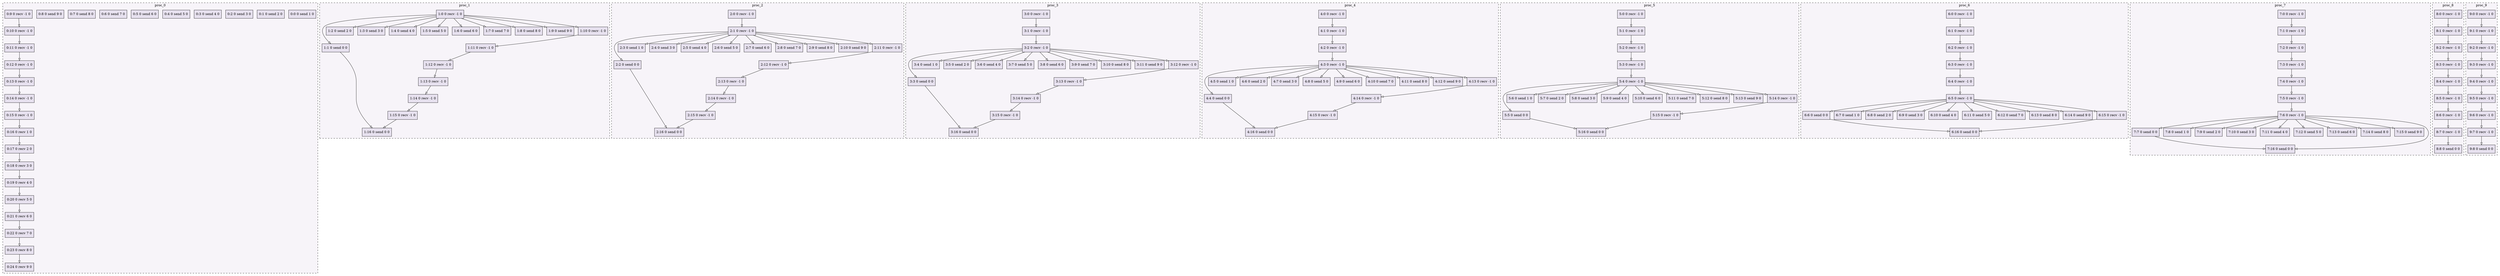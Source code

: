 digraph{node[shape=record style=filled colorscheme=purd9 fillcolor=2];subgraph cluster0{style=dashed;colorscheme=purd9;bgcolor=1;edge[arrowhead=empty];label=proc_0;0[label="0:0 0 send 1 0"];1[label="0:1 0 send 2 0"];2[label="0:2 0 send 3 0"];3[label="0:3 0 send 4 0"];4[label="0:4 0 send 5 0"];5[label="0:5 0 send 6 0"];6[label="0:6 0 send 7 0"];7[label="0:7 0 send 8 0"];8[label="0:8 0 send 9 0"];9[label="0:9 0 recv -1 0"];10[label="0:10 0 recv -1 0"];11[label="0:11 0 recv -1 0"];12[label="0:12 0 recv -1 0"];13[label="0:13 0 recv -1 0"];14[label="0:14 0 recv -1 0"];15[label="0:15 0 recv -1 0"];16[label="0:16 0 recv 1 0"];17[label="0:17 0 recv 2 0"];18[label="0:18 0 recv 3 0"];19[label="0:19 0 recv 4 0"];20[label="0:20 0 recv 5 0"];21[label="0:21 0 recv 6 0"];22[label="0:22 0 recv 7 0"];23[label="0:23 0 recv 8 0"];24[label="0:24 0 recv 9 0"];9->10;10->11;11->12;12->13;13->14;14->15;15->16;16->17;17->18;18->19;19->20;20->21;21->22;22->23;23->24;}subgraph cluster1{style=dashed;colorscheme=purd9;bgcolor=1;edge[arrowhead=empty];label=proc_1;25[label="1:0 0 recv -1 0"];26[label="1:1 0 send 0 0"];27[label="1:2 0 send 2 0"];28[label="1:3 0 send 3 0"];29[label="1:4 0 send 4 0"];30[label="1:5 0 send 5 0"];31[label="1:6 0 send 6 0"];32[label="1:7 0 send 7 0"];33[label="1:8 0 send 8 0"];34[label="1:9 0 send 9 0"];35[label="1:10 0 recv -1 0"];36[label="1:11 0 recv -1 0"];37[label="1:12 0 recv -1 0"];38[label="1:13 0 recv -1 0"];39[label="1:14 0 recv -1 0"];40[label="1:15 0 recv -1 0"];41[label="1:16 0 send 0 0"];25->26;25->27;25->28;25->29;25->30;25->31;25->32;25->33;25->34;25->35;35->36;36->37;37->38;38->39;39->40;40->41;26->41;}subgraph cluster2{style=dashed;colorscheme=purd9;bgcolor=1;edge[arrowhead=empty];label=proc_2;42[label="2:0 0 recv -1 0"];43[label="2:1 0 recv -1 0"];44[label="2:2 0 send 0 0"];45[label="2:3 0 send 1 0"];46[label="2:4 0 send 3 0"];47[label="2:5 0 send 4 0"];48[label="2:6 0 send 5 0"];49[label="2:7 0 send 6 0"];50[label="2:8 0 send 7 0"];51[label="2:9 0 send 8 0"];52[label="2:10 0 send 9 0"];53[label="2:11 0 recv -1 0"];54[label="2:12 0 recv -1 0"];55[label="2:13 0 recv -1 0"];56[label="2:14 0 recv -1 0"];57[label="2:15 0 recv -1 0"];58[label="2:16 0 send 0 0"];42->43;43->44;43->45;43->46;43->47;43->48;43->49;43->50;43->51;43->52;43->53;53->54;54->55;55->56;56->57;57->58;44->58;}subgraph cluster3{style=dashed;colorscheme=purd9;bgcolor=1;edge[arrowhead=empty];label=proc_3;59[label="3:0 0 recv -1 0"];60[label="3:1 0 recv -1 0"];61[label="3:2 0 recv -1 0"];62[label="3:3 0 send 0 0"];63[label="3:4 0 send 1 0"];64[label="3:5 0 send 2 0"];65[label="3:6 0 send 4 0"];66[label="3:7 0 send 5 0"];67[label="3:8 0 send 6 0"];68[label="3:9 0 send 7 0"];69[label="3:10 0 send 8 0"];70[label="3:11 0 send 9 0"];71[label="3:12 0 recv -1 0"];72[label="3:13 0 recv -1 0"];73[label="3:14 0 recv -1 0"];74[label="3:15 0 recv -1 0"];75[label="3:16 0 send 0 0"];59->60;60->61;61->62;61->63;61->64;61->65;61->66;61->67;61->68;61->69;61->70;61->71;71->72;72->73;73->74;74->75;62->75;}subgraph cluster4{style=dashed;colorscheme=purd9;bgcolor=1;edge[arrowhead=empty];label=proc_4;76[label="4:0 0 recv -1 0"];77[label="4:1 0 recv -1 0"];78[label="4:2 0 recv -1 0"];79[label="4:3 0 recv -1 0"];80[label="4:4 0 send 0 0"];81[label="4:5 0 send 1 0"];82[label="4:6 0 send 2 0"];83[label="4:7 0 send 3 0"];84[label="4:8 0 send 5 0"];85[label="4:9 0 send 6 0"];86[label="4:10 0 send 7 0"];87[label="4:11 0 send 8 0"];88[label="4:12 0 send 9 0"];89[label="4:13 0 recv -1 0"];90[label="4:14 0 recv -1 0"];91[label="4:15 0 recv -1 0"];92[label="4:16 0 send 0 0"];76->77;77->78;78->79;79->80;79->81;79->82;79->83;79->84;79->85;79->86;79->87;79->88;79->89;89->90;90->91;91->92;80->92;}subgraph cluster5{style=dashed;colorscheme=purd9;bgcolor=1;edge[arrowhead=empty];label=proc_5;93[label="5:0 0 recv -1 0"];94[label="5:1 0 recv -1 0"];95[label="5:2 0 recv -1 0"];96[label="5:3 0 recv -1 0"];97[label="5:4 0 recv -1 0"];98[label="5:5 0 send 0 0"];99[label="5:6 0 send 1 0"];100[label="5:7 0 send 2 0"];101[label="5:8 0 send 3 0"];102[label="5:9 0 send 4 0"];103[label="5:10 0 send 6 0"];104[label="5:11 0 send 7 0"];105[label="5:12 0 send 8 0"];106[label="5:13 0 send 9 0"];107[label="5:14 0 recv -1 0"];108[label="5:15 0 recv -1 0"];109[label="5:16 0 send 0 0"];93->94;94->95;95->96;96->97;97->98;97->99;97->100;97->101;97->102;97->103;97->104;97->105;97->106;97->107;107->108;108->109;98->109;}subgraph cluster6{style=dashed;colorscheme=purd9;bgcolor=1;edge[arrowhead=empty];label=proc_6;110[label="6:0 0 recv -1 0"];111[label="6:1 0 recv -1 0"];112[label="6:2 0 recv -1 0"];113[label="6:3 0 recv -1 0"];114[label="6:4 0 recv -1 0"];115[label="6:5 0 recv -1 0"];116[label="6:6 0 send 0 0"];117[label="6:7 0 send 1 0"];118[label="6:8 0 send 2 0"];119[label="6:9 0 send 3 0"];120[label="6:10 0 send 4 0"];121[label="6:11 0 send 5 0"];122[label="6:12 0 send 7 0"];123[label="6:13 0 send 8 0"];124[label="6:14 0 send 9 0"];125[label="6:15 0 recv -1 0"];126[label="6:16 0 send 0 0"];110->111;111->112;112->113;113->114;114->115;115->116;115->117;115->118;115->119;115->120;115->121;115->122;115->123;115->124;115->125;125->126;116->126;}subgraph cluster7{style=dashed;colorscheme=purd9;bgcolor=1;edge[arrowhead=empty];label=proc_7;127[label="7:0 0 recv -1 0"];128[label="7:1 0 recv -1 0"];129[label="7:2 0 recv -1 0"];130[label="7:3 0 recv -1 0"];131[label="7:4 0 recv -1 0"];132[label="7:5 0 recv -1 0"];133[label="7:6 0 recv -1 0"];134[label="7:7 0 send 0 0"];135[label="7:8 0 send 1 0"];136[label="7:9 0 send 2 0"];137[label="7:10 0 send 3 0"];138[label="7:11 0 send 4 0"];139[label="7:12 0 send 5 0"];140[label="7:13 0 send 6 0"];141[label="7:14 0 send 8 0"];142[label="7:15 0 send 9 0"];143[label="7:16 0 send 0 0"];127->128;128->129;129->130;130->131;131->132;132->133;133->134;133->135;133->136;133->137;133->138;133->139;133->140;133->141;133->142;134->143;133->143;}subgraph cluster8{style=dashed;colorscheme=purd9;bgcolor=1;edge[arrowhead=empty];label=proc_8;144[label="8:0 0 recv -1 0"];145[label="8:1 0 recv -1 0"];146[label="8:2 0 recv -1 0"];147[label="8:3 0 recv -1 0"];148[label="8:4 0 recv -1 0"];149[label="8:5 0 recv -1 0"];150[label="8:6 0 recv -1 0"];151[label="8:7 0 recv -1 0"];152[label="8:8 0 send 0 0"];144->145;145->146;146->147;147->148;148->149;149->150;150->151;151->152;}subgraph cluster9{style=dashed;colorscheme=purd9;bgcolor=1;edge[arrowhead=empty];label=proc_9;153[label="9:0 0 recv -1 0"];154[label="9:1 0 recv -1 0"];155[label="9:2 0 recv -1 0"];156[label="9:3 0 recv -1 0"];157[label="9:4 0 recv -1 0"];158[label="9:5 0 recv -1 0"];159[label="9:6 0 recv -1 0"];160[label="9:7 0 recv -1 0"];161[label="9:8 0 send 0 0"];153->154;154->155;155->156;156->157;157->158;158->159;159->160;160->161;}}